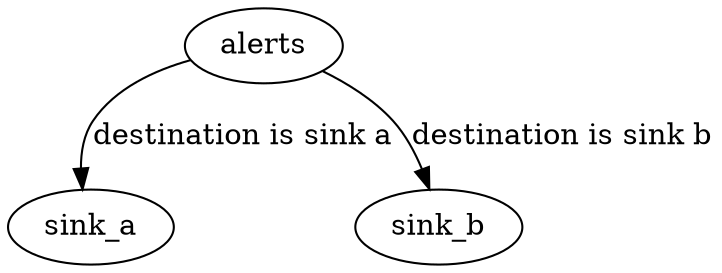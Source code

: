 digraph config {
    // This demonstrates how to use filters on links to split alerts.
    // Note the "label" field on the links - you can use arbitrary GraphViz fields to mark up your configuration
    // to make it as easy to follow as possible.

    // First, we define two sinks, each with a different path.
    sink_a [type="file" path="/tmp/sink_a.log"];
    sink_b [type="file" path="/tmp/sink_b.log"];

    // Only send alerts to sink_a if the destination matches the regex "sink_a".
    alerts -> sink_a [label="destination is sink a" type="regex" field="dest" regex="sink_a"];

    // Only send alerts to sink_b if the destination matches the regex "sink_b".
    alerts -> sink_b [label="destination is sink b" type="regex" field="dest" regex="sink_b"];
}